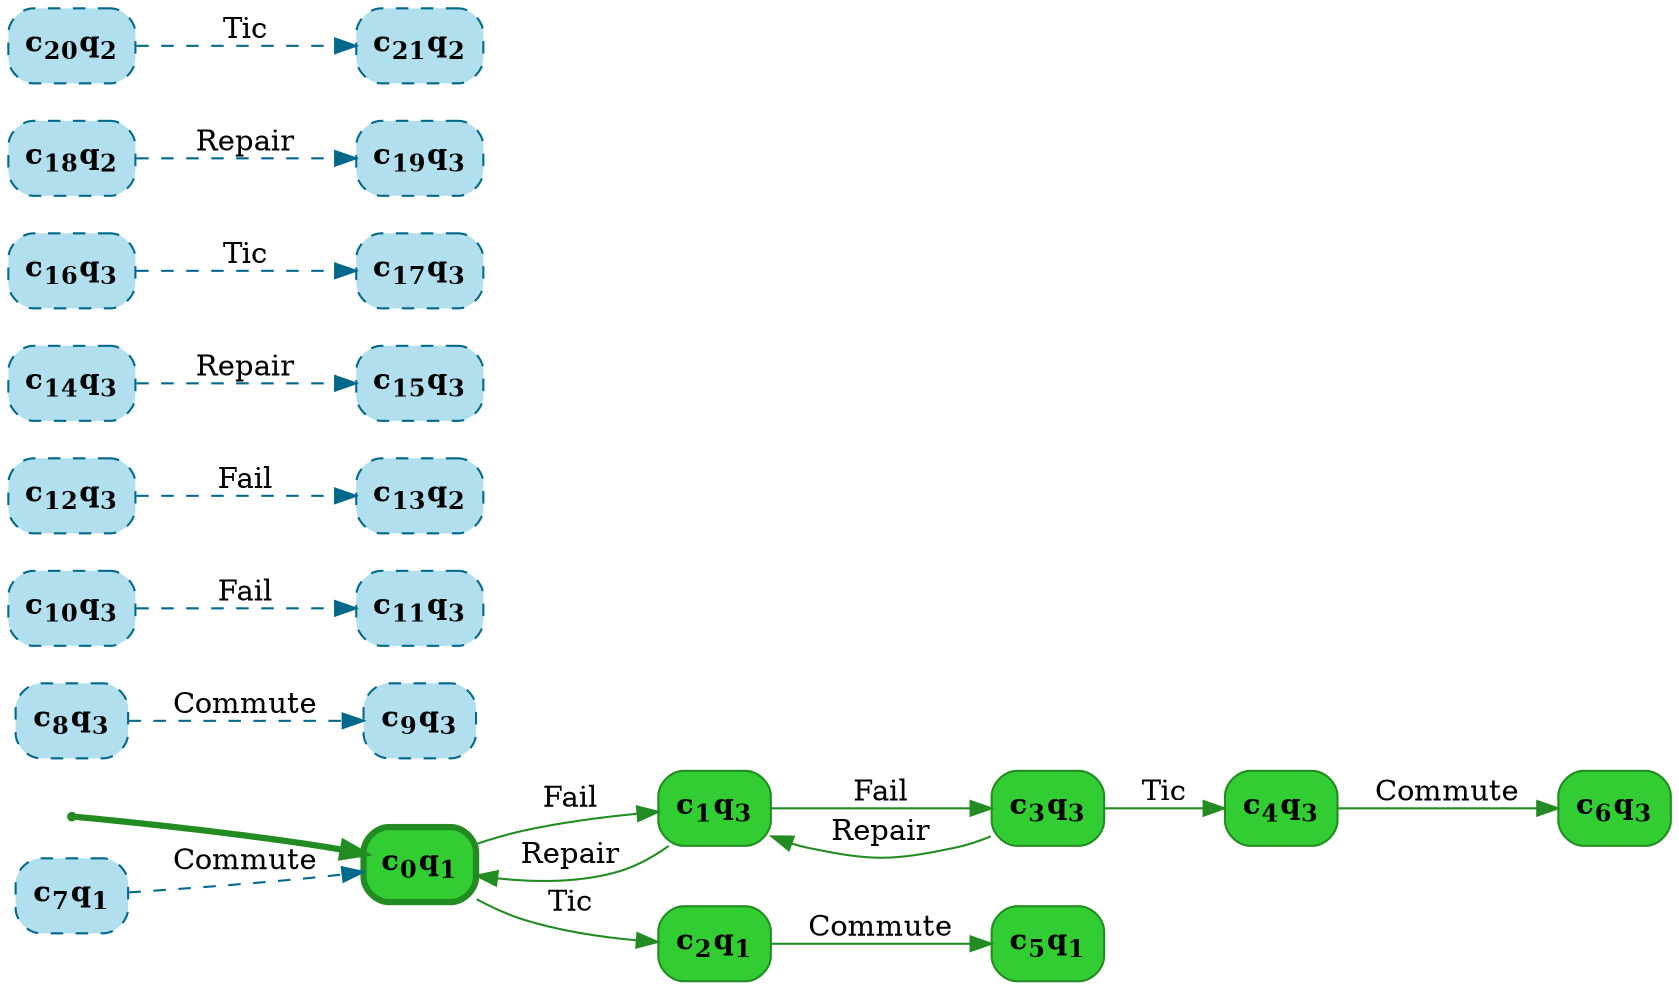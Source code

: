 digraph g {

	rankdir="LR"

	__invisible__[shape="point", color="forestgreen"]
	c0q1[label=<<b>c<sub>0</sub>q<sub>1</sub></b>>, shape="box", style="rounded, filled", fillcolor="limegreen", color="forestgreen", penwidth=3] // Initial
	c1q3[label=<<b>c<sub>1</sub>q<sub>3</sub></b>>, shape="box", style="rounded, filled", fillcolor="limegreen", color="forestgreen"]
	c3q3[label=<<b>c<sub>3</sub>q<sub>3</sub></b>>, shape="box", style="rounded, filled", fillcolor="limegreen", color="forestgreen"]
	c4q3[label=<<b>c<sub>4</sub>q<sub>3</sub></b>>, shape="box", style="rounded, filled", fillcolor="limegreen", color="forestgreen"]
	c6q3[label=<<b>c<sub>6</sub>q<sub>3</sub></b>>, shape="box", style="rounded, filled", fillcolor="limegreen", color="forestgreen"]
	c2q1[label=<<b>c<sub>2</sub>q<sub>1</sub></b>>, shape="box", style="rounded, filled", fillcolor="limegreen", color="forestgreen"]
	c5q1[label=<<b>c<sub>5</sub>q<sub>1</sub></b>>, shape="box", style="rounded, filled", fillcolor="limegreen", color="forestgreen"]
	c7q1[label=<<b>c<sub>7</sub>q<sub>1</sub></b>>, shape="box", style="rounded, filled, dashed", fillcolor="lightblue2", color="deepskyblue4"]
	c8q3[label=<<b>c<sub>8</sub>q<sub>3</sub></b>>, shape="box", style="rounded, filled, dashed", fillcolor="lightblue2", color="deepskyblue4"]
	c9q3[label=<<b>c<sub>9</sub>q<sub>3</sub></b>>, shape="box", style="rounded, filled, dashed", fillcolor="lightblue2", color="deepskyblue4"]
	c10q3[label=<<b>c<sub>10</sub>q<sub>3</sub></b>>, shape="box", style="rounded, filled, dashed", fillcolor="lightblue2", color="deepskyblue4"]
	c11q3[label=<<b>c<sub>11</sub>q<sub>3</sub></b>>, shape="box", style="rounded, filled, dashed", fillcolor="lightblue2", color="deepskyblue4"]
	c12q3[label=<<b>c<sub>12</sub>q<sub>3</sub></b>>, shape="box", style="rounded, filled, dashed", fillcolor="lightblue2", color="deepskyblue4"]
	c13q2[label=<<b>c<sub>13</sub>q<sub>2</sub></b>>, shape="box", style="rounded, filled, dashed", fillcolor="lightblue2", color="deepskyblue4"]
	c14q3[label=<<b>c<sub>14</sub>q<sub>3</sub></b>>, shape="box", style="rounded, filled, dashed", fillcolor="lightblue2", color="deepskyblue4"]
	c15q3[label=<<b>c<sub>15</sub>q<sub>3</sub></b>>, shape="box", style="rounded, filled, dashed", fillcolor="lightblue2", color="deepskyblue4"]
	c16q3[label=<<b>c<sub>16</sub>q<sub>3</sub></b>>, shape="box", style="rounded, filled, dashed", fillcolor="lightblue2", color="deepskyblue4"]
	c17q3[label=<<b>c<sub>17</sub>q<sub>3</sub></b>>, shape="box", style="rounded, filled, dashed", fillcolor="lightblue2", color="deepskyblue4"]
	c18q2[label=<<b>c<sub>18</sub>q<sub>2</sub></b>>, shape="box", style="rounded, filled, dashed", fillcolor="lightblue2", color="deepskyblue4"]
	c19q3[label=<<b>c<sub>19</sub>q<sub>3</sub></b>>, shape="box", style="rounded, filled, dashed", fillcolor="lightblue2", color="deepskyblue4"]
	c20q2[label=<<b>c<sub>20</sub>q<sub>2</sub></b>>, shape="box", style="rounded, filled, dashed", fillcolor="lightblue2", color="deepskyblue4"]
	c21q2[label=<<b>c<sub>21</sub>q<sub>2</sub></b>>, shape="box", style="rounded, filled, dashed", fillcolor="lightblue2", color="deepskyblue4"]

	__invisible__ -> c0q1[penwidth=3, color="forestgreen"]
	c0q1 -> c1q3[label=<Fail>, color="forestgreen"]
	c1q3 -> c3q3[label=<Fail>, color="forestgreen"]
	c3q3 -> c1q3[label=<Repair>, color="forestgreen"]
	c3q3 -> c4q3[label=<Tic>, color="forestgreen"]
	c4q3 -> c6q3[label=<Commute>, color="forestgreen"]
	c1q3 -> c0q1[label=<Repair>, color="forestgreen"]
	c0q1 -> c2q1[label=<Tic>, color="forestgreen"]
	c2q1 -> c5q1[label=<Commute>, color="forestgreen"]
	c7q1 -> c0q1[label=<Commute>, color="deepskyblue4", style="dashed"]
	c8q3 -> c9q3[label=<Commute>, color="deepskyblue4", style="dashed"]
	c10q3 -> c11q3[label=<Fail>, color="deepskyblue4", style="dashed"]
	c12q3 -> c13q2[label=<Fail>, color="deepskyblue4", style="dashed"]
	c14q3 -> c15q3[label=<Repair>, color="deepskyblue4", style="dashed"]
	c16q3 -> c17q3[label=<Tic>, color="deepskyblue4", style="dashed"]
	c18q2 -> c19q3[label=<Repair>, color="deepskyblue4", style="dashed"]
	c20q2 -> c21q2[label=<Tic>, color="deepskyblue4", style="dashed"]

}
